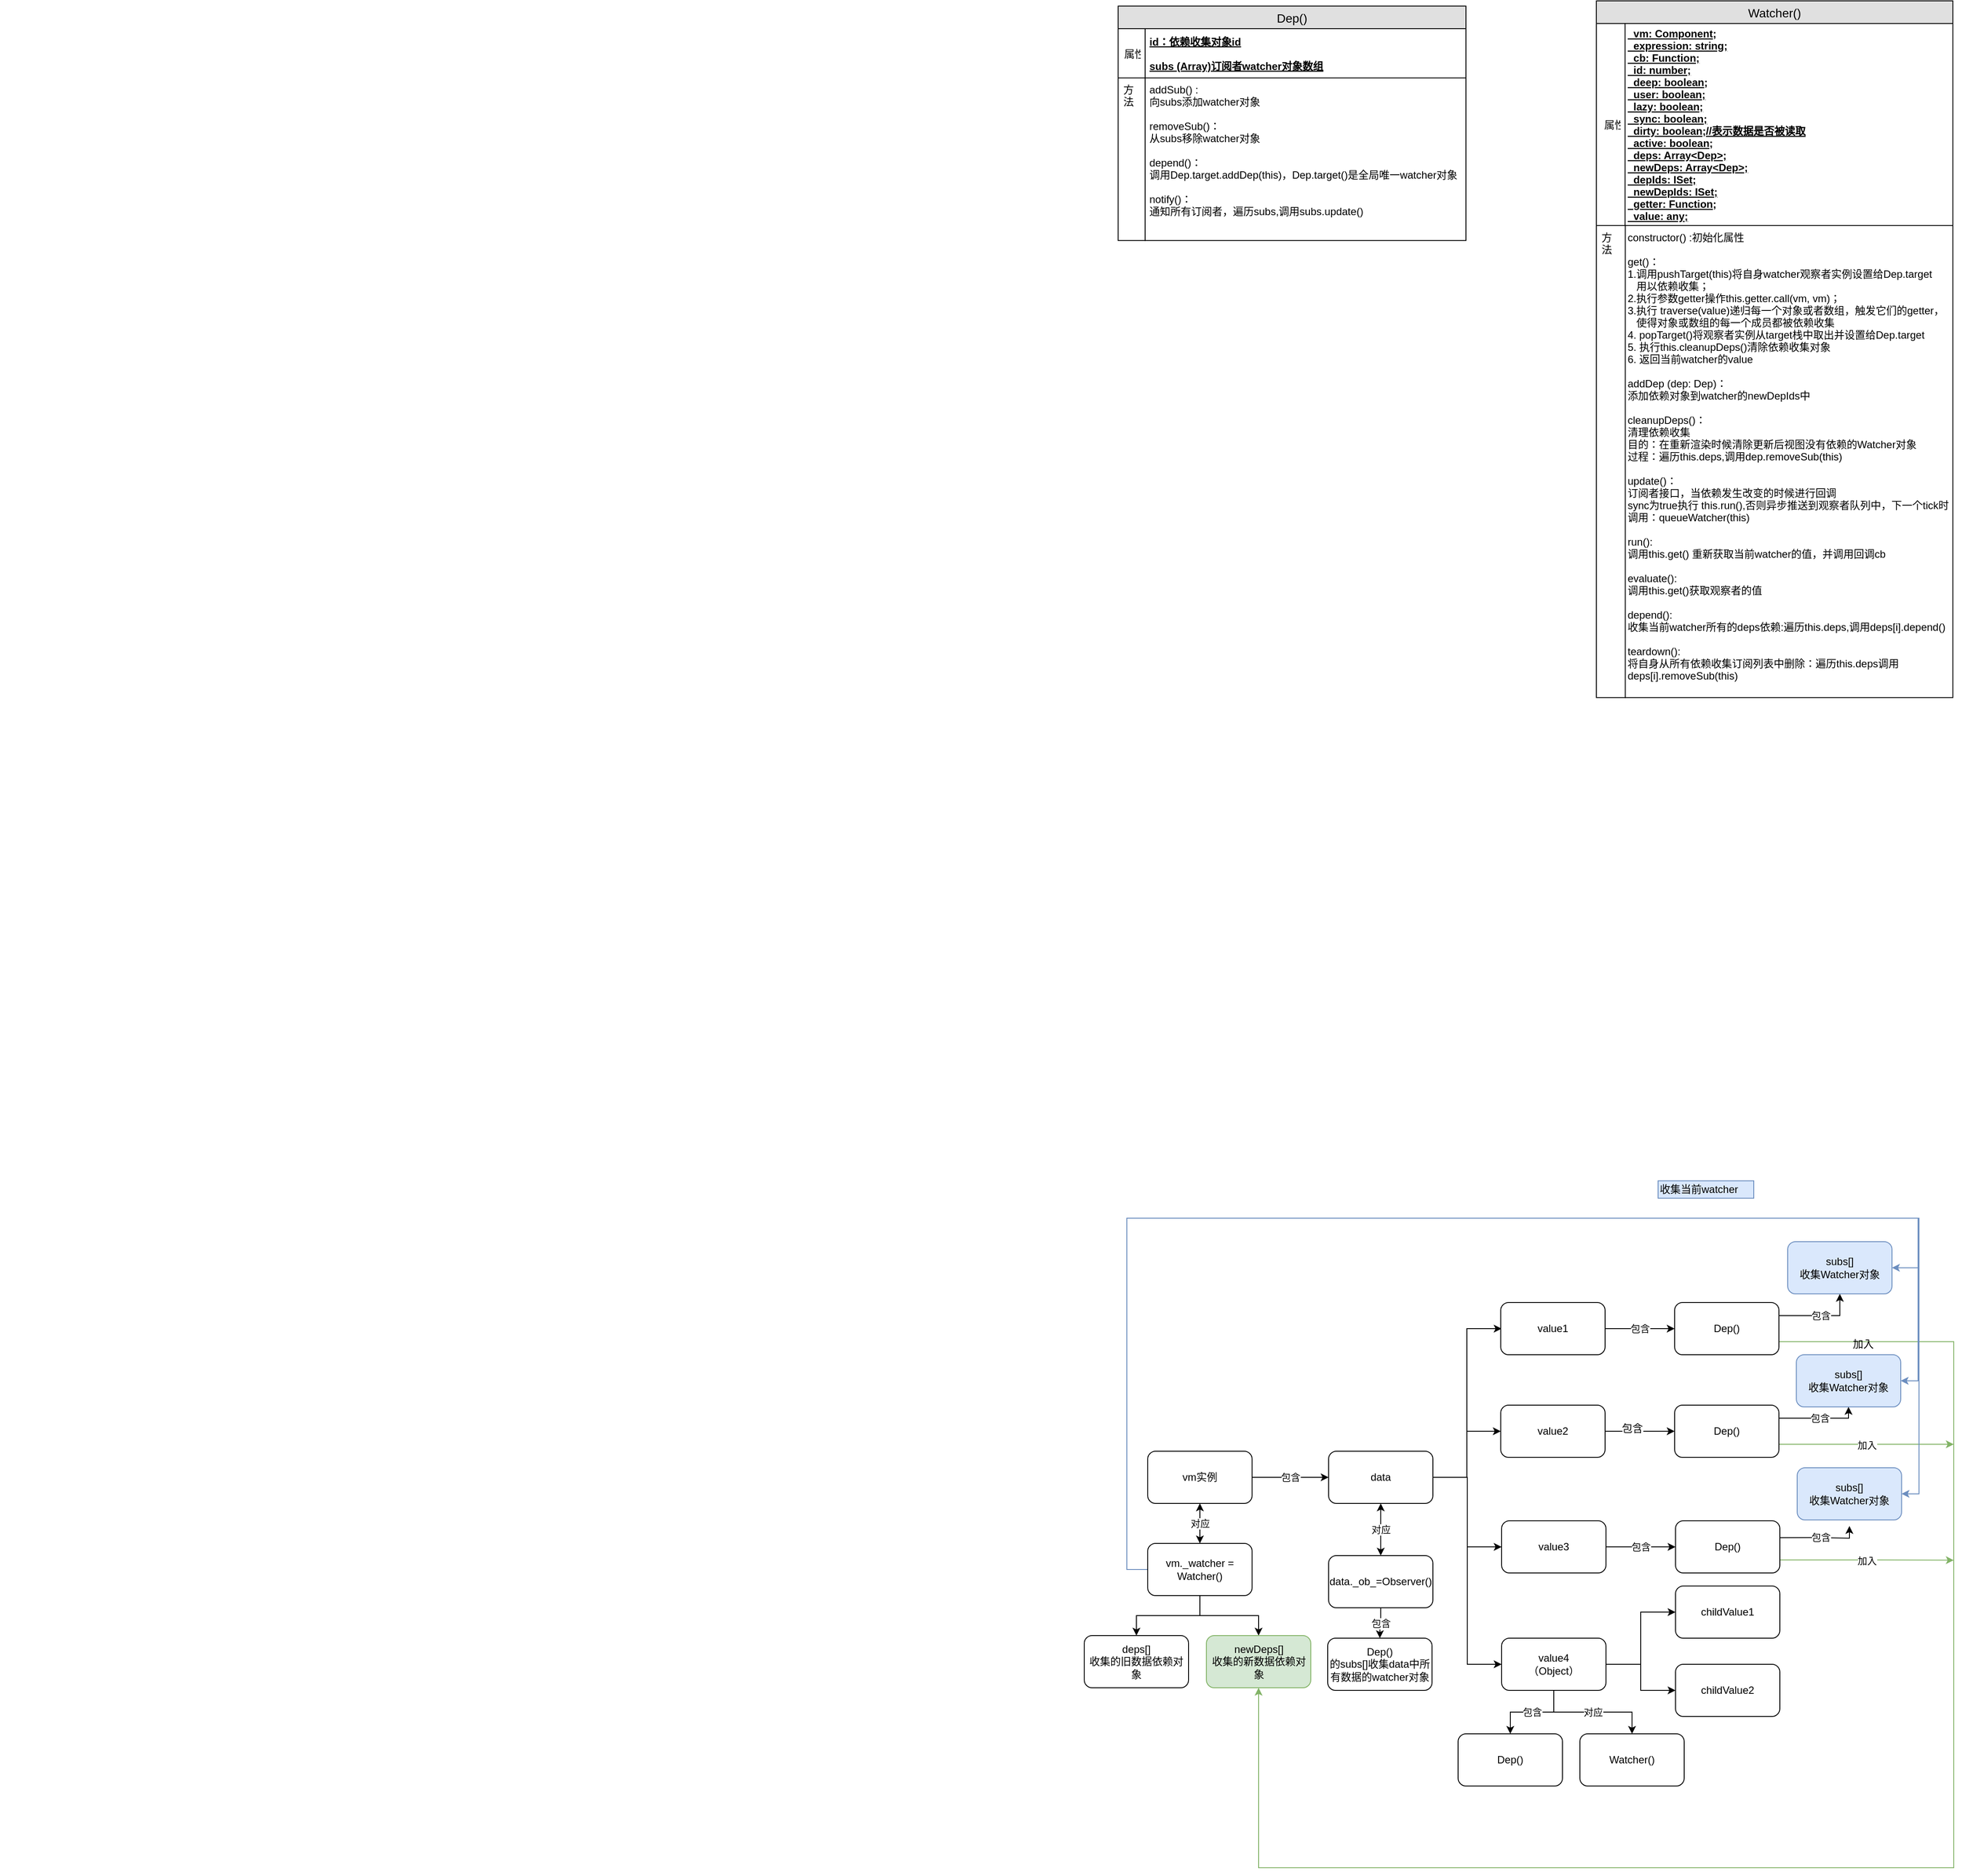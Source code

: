 <mxfile version="11.1.4" type="device"><diagram id="lIgJ7jbhBzjUKbRHkpYs" name="第 1 页"><mxGraphModel dx="773" dy="1744" grid="1" gridSize="10" guides="1" tooltips="1" connect="1" arrows="1" fold="1" page="1" pageScale="1" pageWidth="827" pageHeight="1169" math="0" shadow="0"><root><mxCell id="0"/><mxCell id="1" parent="0"/><mxCell id="kqBmbBbzcAhLonyB8V1L-1" value="&lt;span style=&quot;font-family: &amp;#34;helvetica&amp;#34; , &amp;#34;arial&amp;#34; , sans-serif ; font-size: 0px&quot;&gt;%3CmxGraphModel%3E%3Croot%3E%3CmxCell%20id%3D%220%22%2F%3E%3CmxCell%20id%3D%221%22%20parent%3D%220%22%2F%3E%3CmxCell%20id%3D%222%22%20value%3D%22%22%20style%3D%22group%22%20vertex%3D%221%22%20connectable%3D%220%22%20parent%3D%221%22%3E%3CmxGeometry%20x%3D%222000%22%20y%3D%22-332%22%20width%3D%22370%22%20height%3D%22140%22%20as%3D%22geometry%22%2F%3E%3C%2FmxCell%3E%3CmxCell%20id%3D%223%22%20value%3D%22%22%20style%3D%22group%22%20vertex%3D%221%22%20connectable%3D%220%22%20parent%3D%222%22%3E%3CmxGeometry%20width%3D%22370%22%20height%3D%22140%22%20as%3D%22geometry%22%2F%3E%3C%2FmxCell%3E%3CmxCell%20id%3D%224%22%20value%3D%22Dep()%22%20style%3D%22swimlane%3BfontStyle%3D0%3BchildLayout%3DstackLayout%3Bhorizontal%3D1%3BstartSize%3D26%3BfillColor%3D%23e0e0e0%3BhorizontalStack%3D0%3BresizeParent%3D1%3BresizeParentMax%3D0%3BresizeLast%3D0%3Bcollapsible%3D1%3BmarginBottom%3D0%3BswimlaneFillColor%3D%23ffffff%3Balign%3Dcenter%3BfontSize%3D14%3B%22%20vertex%3D%221%22%20parent%3D%223%22%3E%3CmxGeometry%20width%3D%22370%22%20height%3D%22140%22%20as%3D%22geometry%22%2F%3E%3C%2FmxCell%3E%3CmxCell%20id%3D%225%22%20value%3D%22id%EF%BC%9A%E4%BE%9D%E8%B5%96%E6%94%B6%E9%9B%86%E5%AF%B9%E8%B1%A1id%26%2310%3Bsubs%20(Array)%E8%AE%A2%E9%98%85%E8%80%85watcher%E5%AF%B9%E8%B1%A1%E6%95%B0%E7%BB%84%22%20style%3D%22shape%3DpartialRectangle%3Btop%3D0%3Bleft%3D0%3Bright%3D0%3Bbottom%3D1%3Balign%3Dleft%3BverticalAlign%3Dmiddle%3BfillColor%3Dnone%3BspacingLeft%3D34%3BspacingRight%3D4%3Boverflow%3Dhidden%3Brotatable%3D0%3Bpoints%3D%5B%5B0%2C0.5%5D%2C%5B1%2C0.5%5D%5D%3BportConstraint%3Deastwest%3BdropTarget%3D0%3BfontStyle%3D5%3BfontSize%3D12%3B%22%20vertex%3D%221%22%20parent%3D%224%22%3E%3CmxGeometry%20y%3D%2226%22%20width%3D%22370%22%20height%3D%2230%22%20as%3D%22geometry%22%2F%3E%3C%2FmxCell%3E%3CmxCell%20id%3D%226%22%20value%3D%22%E5%B1%9E%E6%80%A7%22%20style%3D%22shape%3DpartialRectangle%3Btop%3D0%3Bleft%3D0%3Bbottom%3D0%3BfillColor%3Dnone%3Balign%3Dleft%3BverticalAlign%3Dmiddle%3BspacingLeft%3D4%3BspacingRight%3D4%3Boverflow%3Dhidden%3Brotatable%3D0%3Bpoints%3D%5B%5D%3BportConstraint%3Deastwest%3Bpart%3D1%3BfontSize%3D12%3B%22%20vertex%3D%221%22%20connectable%3D%220%22%20parent%3D%225%22%3E%3CmxGeometry%20width%3D%2230%22%20height%3D%2230%22%20as%3D%22geometry%22%2F%3E%3C%2FmxCell%3E%3CmxCell%20id%3D%227%22%20value%3D%22addSub()%20%3A%E5%90%91subs%E6%B7%BB%E5%8A%A0watcher%E5%AF%B9%E8%B1%A1%26%2310%3BremoveSub()%EF%BC%9A%E4%BB%8Esubs%E7%A7%BB%E9%99%A4watcher%E5%AF%B9%E8%B1%A1%26%2310%3Bdepend()%EF%BC%9A%E8%B0%83%E7%94%A8Dep.target.addDep(this)%EF%BC%8C%26%2310%3B%C2%A0%20%C2%A0%20%C2%A0%20%C2%A0%20%C2%A0%20%C2%A0%20%C2%A0%20%C2%A0%20%C2%A0%20%C2%A0Dep.target()%E6%98%AF%E5%85%A8%E5%B1%80%E5%94%AF%E4%B8%80watcher%E5%AF%B9%E8%B1%A1%26%2310%3Bnotify()%EF%BC%9A%E9%80%9A%E7%9F%A5%E6%89%80%E6%9C%89%E8%AE%A2%E9%98%85%E8%80%85%EF%BC%8C%E9%81%8D%E5%8E%86subs%2C%E8%B0%83%E7%94%A8subs.update()%22%20style%3D%22shape%3DpartialRectangle%3Btop%3D0%3Bleft%3D0%3Bright%3D0%3Bbottom%3D0%3Balign%3Dleft%3BverticalAlign%3Dtop%3BfillColor%3Dnone%3BspacingLeft%3D34%3BspacingRight%3D4%3Boverflow%3Dhidden%3Brotatable%3D0%3Bpoints%3D%5B%5B0%2C0.5%5D%2C%5B1%2C0.5%5D%5D%3BportConstraint%3Deastwest%3BdropTarget%3D0%3BfontSize%3D12%3B%22%20vertex%3D%221%22%20parent%3D%224%22%3E%3CmxGeometry%20y%3D%2256%22%20width%3D%22370%22%20height%3D%2284%22%20as%3D%22geometry%22%2F%3E%3C%2FmxCell%3E%3CmxCell%20id%3D%228%22%20value%3D%22%E6%96%B9%26%2310%3B%E6%B3%95%22%20style%3D%22shape%3DpartialRectangle%3Btop%3D0%3Bleft%3D0%3Bbottom%3D0%3BfillColor%3Dnone%3Balign%3Dleft%3BverticalAlign%3Dtop%3BspacingLeft%3D4%3BspacingRight%3D4%3Boverflow%3Dhidden%3Brotatable%3D0%3Bpoints%3D%5B%5D%3BportConstraint%3Deastwest%3Bpart%3D1%3BfontSize%3D12%3B%22%20vertex%3D%221%22%20connectable%3D%220%22%20parent%3D%227%22%3E%3CmxGeometry%20width%3D%2228.67%22%20height%3D%2284%22%20as%3D%22geometry%22%2F%3E%3C%2FmxCell%3E%3C%2Froot%3E%3C%2FmxGraphModel%3E&lt;/span&gt;" style="text;html=1;resizable=0;points=[];autosize=1;align=left;verticalAlign=top;spacingTop=-4;" parent="1" vertex="1"><mxGeometry x="384" y="816" width="20" height="20" as="geometry"/></mxCell><mxCell id="kqBmbBbzcAhLonyB8V1L-2" value="&lt;span style=&quot;font-family: &amp;#34;helvetica&amp;#34; , &amp;#34;arial&amp;#34; , sans-serif ; font-size: 0px&quot;&gt;%3CmxGraphModel%3E%3Croot%3E%3CmxCell%20id%3D%220%22%2F%3E%3CmxCell%20id%3D%221%22%20parent%3D%220%22%2F%3E%3CmxCell%20id%3D%222%22%20value%3D%22%22%20style%3D%22group%22%20vertex%3D%221%22%20connectable%3D%220%22%20parent%3D%221%22%3E%3CmxGeometry%20x%3D%222000%22%20y%3D%22-332%22%20width%3D%22370%22%20height%3D%22140%22%20as%3D%22geometry%22%2F%3E%3C%2FmxCell%3E%3CmxCell%20id%3D%223%22%20value%3D%22%22%20style%3D%22group%22%20vertex%3D%221%22%20connectable%3D%220%22%20parent%3D%222%22%3E%3CmxGeometry%20width%3D%22370%22%20height%3D%22140%22%20as%3D%22geometry%22%2F%3E%3C%2FmxCell%3E%3CmxCell%20id%3D%224%22%20value%3D%22Dep()%22%20style%3D%22swimlane%3BfontStyle%3D0%3BchildLayout%3DstackLayout%3Bhorizontal%3D1%3BstartSize%3D26%3BfillColor%3D%23e0e0e0%3BhorizontalStack%3D0%3BresizeParent%3D1%3BresizeParentMax%3D0%3BresizeLast%3D0%3Bcollapsible%3D1%3BmarginBottom%3D0%3BswimlaneFillColor%3D%23ffffff%3Balign%3Dcenter%3BfontSize%3D14%3B%22%20vertex%3D%221%22%20parent%3D%223%22%3E%3CmxGeometry%20width%3D%22370%22%20height%3D%22140%22%20as%3D%22geometry%22%2F%3E%3C%2FmxCell%3E%3CmxCell%20id%3D%225%22%20value%3D%22id%EF%BC%9A%E4%BE%9D%E8%B5%96%E6%94%B6%E9%9B%86%E5%AF%B9%E8%B1%A1id%26%2310%3Bsubs%20(Array)%E8%AE%A2%E9%98%85%E8%80%85watcher%E5%AF%B9%E8%B1%A1%E6%95%B0%E7%BB%84%22%20style%3D%22shape%3DpartialRectangle%3Btop%3D0%3Bleft%3D0%3Bright%3D0%3Bbottom%3D1%3Balign%3Dleft%3BverticalAlign%3Dmiddle%3BfillColor%3Dnone%3BspacingLeft%3D34%3BspacingRight%3D4%3Boverflow%3Dhidden%3Brotatable%3D0%3Bpoints%3D%5B%5B0%2C0.5%5D%2C%5B1%2C0.5%5D%5D%3BportConstraint%3Deastwest%3BdropTarget%3D0%3BfontStyle%3D5%3BfontSize%3D12%3B%22%20vertex%3D%221%22%20parent%3D%224%22%3E%3CmxGeometry%20y%3D%2226%22%20width%3D%22370%22%20height%3D%2230%22%20as%3D%22geometry%22%2F%3E%3C%2FmxCell%3E%3CmxCell%20id%3D%226%22%20value%3D%22%E5%B1%9E%E6%80%A7%22%20style%3D%22shape%3DpartialRectangle%3Btop%3D0%3Bleft%3D0%3Bbottom%3D0%3BfillColor%3Dnone%3Balign%3Dleft%3BverticalAlign%3Dmiddle%3BspacingLeft%3D4%3BspacingRight%3D4%3Boverflow%3Dhidden%3Brotatable%3D0%3Bpoints%3D%5B%5D%3BportConstraint%3Deastwest%3Bpart%3D1%3BfontSize%3D12%3B%22%20vertex%3D%221%22%20connectable%3D%220%22%20parent%3D%225%22%3E%3CmxGeometry%20width%3D%2230%22%20height%3D%2230%22%20as%3D%22geometry%22%2F%3E%3C%2FmxCell%3E%3CmxCell%20id%3D%227%22%20value%3D%22addSub()%20%3A%E5%90%91subs%E6%B7%BB%E5%8A%A0watcher%E5%AF%B9%E8%B1%A1%26%2310%3BremoveSub()%EF%BC%9A%E4%BB%8Esubs%E7%A7%BB%E9%99%A4watcher%E5%AF%B9%E8%B1%A1%26%2310%3Bdepend()%EF%BC%9A%E8%B0%83%E7%94%A8Dep.target.addDep(this)%EF%BC%8C%26%2310%3B%C2%A0%20%C2%A0%20%C2%A0%20%C2%A0%20%C2%A0%20%C2%A0%20%C2%A0%20%C2%A0%20%C2%A0%20%C2%A0Dep.target()%E6%98%AF%E5%85%A8%E5%B1%80%E5%94%AF%E4%B8%80watcher%E5%AF%B9%E8%B1%A1%26%2310%3Bnotify()%EF%BC%9A%E9%80%9A%E7%9F%A5%E6%89%80%E6%9C%89%E8%AE%A2%E9%98%85%E8%80%85%EF%BC%8C%E9%81%8D%E5%8E%86subs%2C%E8%B0%83%E7%94%A8subs.update()%22%20style%3D%22shape%3DpartialRectangle%3Btop%3D0%3Bleft%3D0%3Bright%3D0%3Bbottom%3D0%3Balign%3Dleft%3BverticalAlign%3Dtop%3BfillColor%3Dnone%3BspacingLeft%3D34%3BspacingRight%3D4%3Boverflow%3Dhidden%3Brotatable%3D0%3Bpoints%3D%5B%5B0%2C0.5%5D%2C%5B1%2C0.5%5D%5D%3BportConstraint%3Deastwest%3BdropTarget%3D0%3BfontSize%3D12%3B%22%20vertex%3D%221%22%20parent%3D%224%22%3E%3CmxGeometry%20y%3D%2256%22%20width%3D%22370%22%20height%3D%2284%22%20as%3D%22geometry%22%2F%3E%3C%2FmxCell%3E%3CmxCell%20id%3D%228%22%20value%3D%22%E6%96%B9%26%2310%3B%E6%B3%95%22%20style%3D%22shape%3DpartialRectangle%3Btop%3D0%3Bleft%3D0%3Bbottom%3D0%3BfillColor%3Dnone%3Balign%3Dleft%3BverticalAlign%3Dtop%3BspacingLeft%3D4%3BspacingRight%3D4%3Boverflow%3Dhidden%3Brotatable%3D0%3Bpoints%3D%5B%5D%3BportConstraint%3Deastwest%3Bpart%3D1%3BfontSize%3D12%3B%22%20vertex%3D%221%22%20connectable%3D%220%22%20parent%3D%227%22%3E%3CmxGeometry%20width%3D%2228.67%22%20height%3D%2284%22%20as%3D%22geometry%22%2F%3E%3C%2FmxCell%3E%3C%2Froot%3E%3C%2FmxGraphModel%3E&lt;/span&gt;&lt;span style=&quot;font-family: &amp;#34;helvetica&amp;#34; , &amp;#34;arial&amp;#34; , sans-serif ; font-size: 0px&quot;&gt;%3CmxGraphModel%3E%3Croot%3E%3CmxCell%20id%3D%220%22%2F%3E%3CmxCell%20id%3D%221%22%20parent%3D%220%22%2F%3E%3CmxCell%20id%3D%222%22%20value%3D%22%22%20style%3D%22group%22%20vertex%3D%221%22%20connectable%3D%220%22%20parent%3D%221%22%3E%3CmxGeometry%20x%3D%222000%22%20y%3D%22-332%22%20width%3D%22370%22%20height%3D%22140%22%20as%3D%22geometry%22%2F%3E%3C%2FmxCell%3E%3CmxCell%20id%3D%223%22%20value%3D%22%22%20style%3D%22group%22%20vertex%3D%221%22%20connectable%3D%220%22%20parent%3D%222%22%3E%3CmxGeometry%20width%3D%22370%22%20height%3D%22140%22%20as%3D%22geometry%22%2F%3E%3C%2FmxCell%3E%3CmxCell%20id%3D%224%22%20value%3D%22Dep()%22%20style%3D%22swimlane%3BfontStyle%3D0%3BchildLayout%3DstackLayout%3Bhorizontal%3D1%3BstartSize%3D26%3BfillColor%3D%23e0e0e0%3BhorizontalStack%3D0%3BresizeParent%3D1%3BresizeParentMax%3D0%3BresizeLast%3D0%3Bcollapsible%3D1%3BmarginBottom%3D0%3BswimlaneFillColor%3D%23ffffff%3Balign%3Dcenter%3BfontSize%3D14%3B%22%20vertex%3D%221%22%20parent%3D%223%22%3E%3CmxGeometry%20width%3D%22370%22%20height%3D%22140%22%20as%3D%22geometry%22%2F%3E%3C%2FmxCell%3E%3CmxCell%20id%3D%225%22%20value%3D%22id%EF%BC%9A%E4%BE%9D%E8%B5%96%E6%94%B6%E9%9B%86%E5%AF%B9%E8%B1%A1id%26%2310%3Bsubs%20(Array)%E8%AE%A2%E9%98%85%E8%80%85watcher%E5%AF%B9%E8%B1%A1%E6%95%B0%E7%BB%84%22%20style%3D%22shape%3DpartialRectangle%3Btop%3D0%3Bleft%3D0%3Bright%3D0%3Bbottom%3D1%3Balign%3Dleft%3BverticalAlign%3Dmiddle%3BfillColor%3Dnone%3BspacingLeft%3D34%3BspacingRight%3D4%3Boverflow%3Dhidden%3Brotatable%3D0%3Bpoints%3D%5B%5B0%2C0.5%5D%2C%5B1%2C0.5%5D%5D%3BportConstraint%3Deastwest%3BdropTarget%3D0%3BfontStyle%3D5%3BfontSize%3D12%3B%22%20vertex%3D%221%22%20parent%3D%224%22%3E%3CmxGeometry%20y%3D%2226%22%20width%3D%22370%22%20height%3D%2230%22%20as%3D%22geometry%22%2F%3E%3C%2FmxCell%3E%3CmxCell%20id%3D%226%22%20value%3D%22%E5%B1%9E%E6%80%A7%22%20style%3D%22shape%3DpartialRectangle%3Btop%3D0%3Bleft%3D0%3Bbottom%3D0%3BfillColor%3Dnone%3Balign%3Dleft%3BverticalAlign%3Dmiddle%3BspacingLeft%3D4%3BspacingRight%3D4%3Boverflow%3Dhidden%3Brotatable%3D0%3Bpoints%3D%5B%5D%3BportConstraint%3Deastwest%3Bpart%3D1%3BfontSize%3D12%3B%22%20vertex%3D%221%22%20connectable%3D%220%22%20parent%3D%225%22%3E%3CmxGeometry%20width%3D%2230%22%20height%3D%2230%22%20as%3D%22geometry%22%2F%3E%3C%2FmxCell%3E%3CmxCell%20id%3D%227%22%20value%3D%22addSub()%20%3A%E5%90%91subs%E6%B7%BB%E5%8A%A0watcher%E5%AF%B9%E8%B1%A1%26%2310%3BremoveSub()%EF%BC%9A%E4%BB%8Esubs%E7%A7%BB%E9%99%A4watcher%E5%AF%B9%E8%B1%A1%26%2310%3Bdepend()%EF%BC%9A%E8%B0%83%E7%94%A8Dep.target.addDep(this)%EF%BC%8C%26%2310%3B%C2%A0%20%C2%A0%20%C2%A0%20%C2%A0%20%C2%A0%20%C2%A0%20%C2%A0%20%C2%A0%20%C2%A0%20%C2%A0Dep.target()%E6%98%AF%E5%85%A8%E5%B1%80%E5%94%AF%E4%B8%80watcher%E5%AF%B9%E8%B1%A1%26%2310%3Bnotify()%EF%BC%9A%E9%80%9A%E7%9F%A5%E6%89%80%E6%9C%89%E8%AE%A2%E9%98%85%E8%80%85%EF%BC%8C%E9%81%8D%E5%8E%86subs%2C%E8%B0%83%E7%94%A8subs.update()%22%20style%3D%22shape%3DpartialRectangle%3Btop%3D0%3Bleft%3D0%3Bright%3D0%3Bbottom%3D0%3Balign%3Dleft%3BverticalAlign%3Dtop%3BfillColor%3Dnone%3BspacingLeft%3D34%3BspacingRight%3D4%3Boverflow%3Dhidden%3Brotatable%3D0%3Bpoints%3D%5B%5B0%2C0.5%5D%2C%5B1%2C0.5%5D%5D%3BportConstraint%3Deastwest%3BdropTarget%3D0%3BfontSize%3D12%3B%22%20vertex%3D%221%22%20parent%3D%224%22%3E%3CmxGeometry%20y%3D%2256%22%20width%3D%22370%22%20height%3D%2284%22%20as%3D%22geometry%22%2F%3E%3C%2FmxCell%3E%3CmxCell%20id%3D%228%22%20value%3D%22%E6%96%B9%26%2310%3B%E6%B3%95%22%20style%3D%22shape%3DpartialRectangle%3Btop%3D0%3Bleft%3D0%3Bbottom%3D0%3BfillColor%3Dnone%3Balign%3Dleft%3BverticalAlign%3Dtop%3BspacingLeft%3D4%3BspacingRight%3D4%3Boverflow%3Dhidden%3Brotatable%3D0%3Bpoints%3D%5B%5D%3BportConstraint%3Deastwest%3Bpart%3D1%3BfontSize%3D12%3B%22%20vertex%3D%221%22%20connectable%3D%220%22%20parent%3D%227%22%3E%3CmxGeometry%20width%3D%2228.67%22%20height%3D%2284%22%20as%3D%22geometry%22%2F%3E%3C%2FmxCell%3E%3C%2Froot%3E%3C%2FmxGraphModel%3E&lt;/span&gt;" style="text;html=1;resizable=0;points=[];autosize=1;align=left;verticalAlign=top;spacingTop=-4;" parent="1" vertex="1"><mxGeometry x="244" y="306" width="20" height="20" as="geometry"/></mxCell><mxCell id="kqBmbBbzcAhLonyB8V1L-3" value="" style="group" parent="1" vertex="1" connectable="0"><mxGeometry x="1530" y="-324" width="400" height="270" as="geometry"/></mxCell><mxCell id="kqBmbBbzcAhLonyB8V1L-4" value="" style="group" parent="kqBmbBbzcAhLonyB8V1L-3" vertex="1" connectable="0"><mxGeometry width="400" height="270" as="geometry"/></mxCell><mxCell id="kqBmbBbzcAhLonyB8V1L-5" value="Dep()" style="swimlane;fontStyle=0;childLayout=stackLayout;horizontal=1;startSize=26;fillColor=#e0e0e0;horizontalStack=0;resizeParent=1;resizeParentMax=0;resizeLast=0;collapsible=1;marginBottom=0;swimlaneFillColor=#ffffff;align=center;fontSize=14;" parent="kqBmbBbzcAhLonyB8V1L-4" vertex="1"><mxGeometry width="400" height="269.571" as="geometry"/></mxCell><mxCell id="kqBmbBbzcAhLonyB8V1L-6" value="id：依赖收集对象id&#10;&#10;subs (Array)订阅者watcher对象数组" style="shape=partialRectangle;top=0;left=0;right=0;bottom=1;align=left;verticalAlign=middle;fillColor=none;spacingLeft=34;spacingRight=4;overflow=hidden;rotatable=0;points=[[0,0.5],[1,0.5]];portConstraint=eastwest;dropTarget=0;fontStyle=5;fontSize=12;" parent="kqBmbBbzcAhLonyB8V1L-5" vertex="1"><mxGeometry y="26" width="400" height="56.571" as="geometry"/></mxCell><mxCell id="kqBmbBbzcAhLonyB8V1L-7" value="属性" style="shape=partialRectangle;top=0;left=0;bottom=0;fillColor=none;align=left;verticalAlign=middle;spacingLeft=4;spacingRight=4;overflow=hidden;rotatable=0;points=[];portConstraint=eastwest;part=1;fontSize=12;" parent="kqBmbBbzcAhLonyB8V1L-6" vertex="1" connectable="0"><mxGeometry x="1" width="30" height="56.571" as="geometry"/></mxCell><mxCell id="kqBmbBbzcAhLonyB8V1L-8" value="addSub() :&#10;向subs添加watcher对象&#10;&#10;removeSub()：&#10;从subs移除watcher对象&#10;&#10;depend()：&#10;调用Dep.target.addDep(this)，Dep.target()是全局唯一watcher对象&#10;&#10;notify()：&#10;通知所有订阅者，遍历subs,调用subs.update()" style="shape=partialRectangle;top=0;left=0;right=0;bottom=0;align=left;verticalAlign=top;fillColor=none;spacingLeft=34;spacingRight=4;overflow=hidden;rotatable=0;points=[[0,0.5],[1,0.5]];portConstraint=eastwest;dropTarget=0;fontSize=12;" parent="kqBmbBbzcAhLonyB8V1L-5" vertex="1"><mxGeometry y="82.571" width="400" height="187" as="geometry"/></mxCell><mxCell id="kqBmbBbzcAhLonyB8V1L-9" value="方&#10;法" style="shape=partialRectangle;top=0;left=0;bottom=0;fillColor=none;align=left;verticalAlign=top;spacingLeft=4;spacingRight=4;overflow=hidden;rotatable=0;points=[];portConstraint=eastwest;part=1;fontSize=12;" parent="kqBmbBbzcAhLonyB8V1L-8" vertex="1" connectable="0"><mxGeometry width="30.995" height="187.0" as="geometry"/></mxCell><mxCell id="kqBmbBbzcAhLonyB8V1L-10" value="" style="group" parent="1" vertex="1" connectable="0"><mxGeometry x="2080" y="-330" width="410" height="800" as="geometry"/></mxCell><mxCell id="kqBmbBbzcAhLonyB8V1L-11" value="" style="group" parent="kqBmbBbzcAhLonyB8V1L-10" vertex="1" connectable="0"><mxGeometry width="410" height="800" as="geometry"/></mxCell><mxCell id="kqBmbBbzcAhLonyB8V1L-12" value="Watcher()" style="swimlane;fontStyle=0;childLayout=stackLayout;horizontal=1;startSize=26;fillColor=#e0e0e0;horizontalStack=0;resizeParent=1;resizeParentMax=0;resizeLast=0;collapsible=1;marginBottom=0;swimlaneFillColor=#ffffff;align=center;fontSize=14;" parent="kqBmbBbzcAhLonyB8V1L-11" vertex="1"><mxGeometry width="410" height="801.238" as="geometry"/></mxCell><mxCell id="kqBmbBbzcAhLonyB8V1L-13" value="  vm: Component;&#10;  expression: string;&#10;  cb: Function;&#10;  id: number;&#10;  deep: boolean;&#10;  user: boolean;&#10;  lazy: boolean;&#10;  sync: boolean;&#10;  dirty: boolean;//表示数据是否被读取&#10;  active: boolean;&#10;  deps: Array&lt;Dep&gt;;&#10;  newDeps: Array&lt;Dep&gt;;&#10;  depIds: ISet;&#10;  newDepIds: ISet;&#10;  getter: Function;&#10;  value: any;" style="shape=partialRectangle;top=0;left=0;right=0;bottom=1;align=left;verticalAlign=middle;fillColor=none;spacingLeft=34;spacingRight=4;overflow=hidden;rotatable=0;points=[[0,0.5],[1,0.5]];portConstraint=eastwest;dropTarget=0;fontStyle=5;fontSize=12;" parent="kqBmbBbzcAhLonyB8V1L-12" vertex="1"><mxGeometry y="26" width="410" height="232.381" as="geometry"/></mxCell><mxCell id="kqBmbBbzcAhLonyB8V1L-14" value="属性" style="shape=partialRectangle;top=0;left=0;bottom=0;fillColor=none;align=left;verticalAlign=middle;spacingLeft=4;spacingRight=4;overflow=hidden;rotatable=0;points=[];portConstraint=eastwest;part=1;fontSize=12;" parent="kqBmbBbzcAhLonyB8V1L-13" vertex="1" connectable="0"><mxGeometry x="3" width="30" height="232.381" as="geometry"/></mxCell><mxCell id="kqBmbBbzcAhLonyB8V1L-15" value="constructor() :初始化属性&#10;&#10;get()：&#10;1.调用pushTarget(this)将自身watcher观察者实例设置给Dep.target&#10;   用以依赖收集；&#10;2.执行参数getter操作this.getter.call(vm, vm)；&#10;3.执行 traverse(value)递归每一个对象或者数组，触发它们的getter，&#10;   使得对象或数组的每一个成员都被依赖收集&#10;4. popTarget()将观察者实例从target栈中取出并设置给Dep.target&#10;5. 执行this.cleanupDeps()清除依赖收集对象&#10;6. 返回当前watcher的value&#10;&#10;addDep (dep: Dep)：&#10;添加依赖对象到watcher的newDepIds中&#10;&#10;cleanupDeps()：&#10;清理依赖收集&#10;目的：在重新渲染时候清除更新后视图没有依赖的Watcher对象&#10;过程：遍历this.deps,调用dep.removeSub(this)&#10;&#10;update()： &#10;订阅者接口，当依赖发生改变的时候进行回调&#10;sync为true执行 this.run(),否则异步推送到观察者队列中，下一个tick时&#10;调用：queueWatcher(this)&#10;&#10;run():&#10;调用this.get() 重新获取当前watcher的值，并调用回调cb&#10;&#10;evaluate():&#10;调用this.get()获取观察者的值&#10;&#10;depend():&#10;收集当前watcher所有的deps依赖:遍历this.deps,调用deps[i].depend()&#10;&#10;teardown():&#10;将自身从所有依赖收集订阅列表中删除：遍历this.deps调用&#10;deps[i].removeSub(this)" style="shape=partialRectangle;top=0;left=0;right=0;bottom=0;align=left;verticalAlign=top;fillColor=none;spacingLeft=34;spacingRight=4;overflow=hidden;rotatable=0;points=[[0,0.5],[1,0.5]];portConstraint=eastwest;dropTarget=0;fontSize=12;" parent="kqBmbBbzcAhLonyB8V1L-12" vertex="1"><mxGeometry y="258.381" width="410" height="542.857" as="geometry"/></mxCell><mxCell id="kqBmbBbzcAhLonyB8V1L-16" value="方&#10;法" style="shape=partialRectangle;top=0;left=0;bottom=0;fillColor=none;align=left;verticalAlign=top;spacingLeft=4;spacingRight=4;overflow=hidden;rotatable=0;points=[];portConstraint=eastwest;part=1;fontSize=12;" parent="kqBmbBbzcAhLonyB8V1L-15" vertex="1" connectable="0"><mxGeometry width="33.243" height="542.857" as="geometry"/></mxCell><mxCell id="4JBM2HdN3WiAeT7kBQm5-3" value="" style="edgeStyle=orthogonalEdgeStyle;rounded=0;orthogonalLoop=1;jettySize=auto;html=1;exitX=1;exitY=0.5;exitDx=0;exitDy=0;" parent="1" source="4JBM2HdN3WiAeT7kBQm5-1" edge="1"><mxGeometry relative="1" as="geometry"><mxPoint x="1890.833" y="1338.333" as="sourcePoint"/><mxPoint x="1971" y="1197" as="targetPoint"/><Array as="points"><mxPoint x="1931" y="1368"/><mxPoint x="1931" y="1197"/></Array></mxGeometry></mxCell><mxCell id="4JBM2HdN3WiAeT7kBQm5-4" style="edgeStyle=orthogonalEdgeStyle;rounded=0;orthogonalLoop=1;jettySize=auto;html=1;exitX=1;exitY=0.5;exitDx=0;exitDy=0;" parent="1" source="4JBM2HdN3WiAeT7kBQm5-1" target="4JBM2HdN3WiAeT7kBQm5-5" edge="1"><mxGeometry relative="1" as="geometry"><mxPoint x="1970" y="1315" as="targetPoint"/><mxPoint x="1890.833" y="1338.333" as="sourcePoint"/></mxGeometry></mxCell><mxCell id="4JBM2HdN3WiAeT7kBQm5-8" style="edgeStyle=orthogonalEdgeStyle;rounded=0;orthogonalLoop=1;jettySize=auto;html=1;entryX=0;entryY=0.5;entryDx=0;entryDy=0;" parent="1" source="4JBM2HdN3WiAeT7kBQm5-1" target="4JBM2HdN3WiAeT7kBQm5-6" edge="1"><mxGeometry relative="1" as="geometry"/></mxCell><mxCell id="4JBM2HdN3WiAeT7kBQm5-9" style="edgeStyle=orthogonalEdgeStyle;rounded=0;orthogonalLoop=1;jettySize=auto;html=1;entryX=0;entryY=0.5;entryDx=0;entryDy=0;" parent="1" source="4JBM2HdN3WiAeT7kBQm5-1" target="4JBM2HdN3WiAeT7kBQm5-7" edge="1"><mxGeometry relative="1" as="geometry"/></mxCell><mxCell id="4JBM2HdN3WiAeT7kBQm5-1" value="data" style="rounded=1;whiteSpace=wrap;html=1;" parent="1" vertex="1"><mxGeometry x="1772" y="1338" width="120" height="60" as="geometry"/></mxCell><mxCell id="4JBM2HdN3WiAeT7kBQm5-39" value="包含" style="edgeStyle=orthogonalEdgeStyle;rounded=0;orthogonalLoop=1;jettySize=auto;html=1;" parent="1" source="4JBM2HdN3WiAeT7kBQm5-20" target="4JBM2HdN3WiAeT7kBQm5-1" edge="1"><mxGeometry relative="1" as="geometry"/></mxCell><mxCell id="4JBM2HdN3WiAeT7kBQm5-20" value="vm实例" style="rounded=1;whiteSpace=wrap;html=1;" parent="1" vertex="1"><mxGeometry x="1564" y="1338" width="120" height="60" as="geometry"/></mxCell><mxCell id="4JBM2HdN3WiAeT7kBQm5-13" value="包含" style="edgeStyle=orthogonalEdgeStyle;rounded=0;orthogonalLoop=1;jettySize=auto;html=1;" parent="1" source="4JBM2HdN3WiAeT7kBQm5-2" target="4JBM2HdN3WiAeT7kBQm5-12" edge="1"><mxGeometry relative="1" as="geometry"/></mxCell><mxCell id="4JBM2HdN3WiAeT7kBQm5-2" value="value1" style="rounded=1;whiteSpace=wrap;html=1;" parent="1" vertex="1"><mxGeometry x="1970" y="1167" width="120" height="60" as="geometry"/></mxCell><mxCell id="4JBM2HdN3WiAeT7kBQm5-57" value="包含" style="edgeStyle=orthogonalEdgeStyle;rounded=0;orthogonalLoop=1;jettySize=auto;html=1;exitX=1;exitY=0.25;exitDx=0;exitDy=0;" parent="1" source="4JBM2HdN3WiAeT7kBQm5-12" target="4JBM2HdN3WiAeT7kBQm5-56" edge="1"><mxGeometry relative="1" as="geometry"/></mxCell><mxCell id="4JBM2HdN3WiAeT7kBQm5-63" style="edgeStyle=orthogonalEdgeStyle;rounded=0;orthogonalLoop=1;jettySize=auto;html=1;exitX=1;exitY=0.75;exitDx=0;exitDy=0;entryX=0.5;entryY=1;entryDx=0;entryDy=0;fillColor=#d5e8d4;strokeColor=#82b366;" parent="1" source="4JBM2HdN3WiAeT7kBQm5-12" target="4JBM2HdN3WiAeT7kBQm5-44" edge="1"><mxGeometry relative="1" as="geometry"><Array as="points"><mxPoint x="2491" y="1212"/><mxPoint x="2491" y="1817"/><mxPoint x="1692" y="1817"/></Array></mxGeometry></mxCell><mxCell id="4JBM2HdN3WiAeT7kBQm5-12" value="Dep()" style="rounded=1;whiteSpace=wrap;html=1;" parent="1" vertex="1"><mxGeometry x="2170" y="1167" width="120" height="60" as="geometry"/></mxCell><mxCell id="4JBM2HdN3WiAeT7kBQm5-56" value="subs[]&lt;br&gt;收集Watcher对象" style="rounded=1;whiteSpace=wrap;html=1;fillColor=#dae8fc;strokeColor=#6c8ebf;" parent="1" vertex="1"><mxGeometry x="2300" y="1097" width="120" height="60" as="geometry"/></mxCell><mxCell id="4JBM2HdN3WiAeT7kBQm5-15" value="" style="edgeStyle=orthogonalEdgeStyle;rounded=0;orthogonalLoop=1;jettySize=auto;html=1;" parent="1" source="4JBM2HdN3WiAeT7kBQm5-5" target="4JBM2HdN3WiAeT7kBQm5-14" edge="1"><mxGeometry relative="1" as="geometry"/></mxCell><mxCell id="4JBM2HdN3WiAeT7kBQm5-28" value="包含" style="text;html=1;resizable=0;points=[];align=center;verticalAlign=middle;labelBackgroundColor=#ffffff;" parent="4JBM2HdN3WiAeT7kBQm5-15" vertex="1" connectable="0"><mxGeometry x="-0.222" y="3" relative="1" as="geometry"><mxPoint as="offset"/></mxGeometry></mxCell><mxCell id="4JBM2HdN3WiAeT7kBQm5-5" value="&lt;span style=&quot;white-space: normal&quot;&gt;value2&lt;/span&gt;" style="rounded=1;whiteSpace=wrap;html=1;" parent="1" vertex="1"><mxGeometry x="1970" y="1285" width="120" height="60" as="geometry"/></mxCell><mxCell id="4JBM2HdN3WiAeT7kBQm5-59" value="包含" style="edgeStyle=orthogonalEdgeStyle;rounded=0;orthogonalLoop=1;jettySize=auto;html=1;exitX=1;exitY=0.25;exitDx=0;exitDy=0;entryX=0.5;entryY=1;entryDx=0;entryDy=0;" parent="1" source="4JBM2HdN3WiAeT7kBQm5-14" target="4JBM2HdN3WiAeT7kBQm5-58" edge="1"><mxGeometry relative="1" as="geometry"><Array as="points"><mxPoint x="2370" y="1300"/></Array></mxGeometry></mxCell><mxCell id="4JBM2HdN3WiAeT7kBQm5-64" value="加入" style="edgeStyle=orthogonalEdgeStyle;rounded=0;orthogonalLoop=1;jettySize=auto;html=1;exitX=1;exitY=0.75;exitDx=0;exitDy=0;fillColor=#d5e8d4;strokeColor=#82b366;" parent="1" source="4JBM2HdN3WiAeT7kBQm5-14" edge="1"><mxGeometry relative="1" as="geometry"><mxPoint x="2491" y="1330" as="targetPoint"/></mxGeometry></mxCell><mxCell id="4JBM2HdN3WiAeT7kBQm5-14" value="Dep()" style="rounded=1;whiteSpace=wrap;html=1;" parent="1" vertex="1"><mxGeometry x="2170" y="1285" width="120" height="60" as="geometry"/></mxCell><mxCell id="4JBM2HdN3WiAeT7kBQm5-58" value="subs[]&lt;br&gt;收集Watcher对象" style="rounded=1;whiteSpace=wrap;html=1;fillColor=#dae8fc;strokeColor=#6c8ebf;" parent="1" vertex="1"><mxGeometry x="2310" y="1227" width="120" height="60" as="geometry"/></mxCell><mxCell id="4JBM2HdN3WiAeT7kBQm5-17" value="包含" style="edgeStyle=orthogonalEdgeStyle;rounded=0;orthogonalLoop=1;jettySize=auto;html=1;" parent="1" source="4JBM2HdN3WiAeT7kBQm5-6" target="4JBM2HdN3WiAeT7kBQm5-16" edge="1"><mxGeometry relative="1" as="geometry"/></mxCell><mxCell id="4JBM2HdN3WiAeT7kBQm5-6" value="&lt;span style=&quot;white-space: normal&quot;&gt;value3&lt;/span&gt;" style="rounded=1;whiteSpace=wrap;html=1;" parent="1" vertex="1"><mxGeometry x="1971" y="1418" width="120" height="60" as="geometry"/></mxCell><mxCell id="4JBM2HdN3WiAeT7kBQm5-61" value="包含" style="edgeStyle=orthogonalEdgeStyle;rounded=0;orthogonalLoop=1;jettySize=auto;html=1;entryX=0.5;entryY=1;entryDx=0;entryDy=0;" parent="1" edge="1"><mxGeometry relative="1" as="geometry"><mxPoint x="2291" y="1437.333" as="sourcePoint"/><mxPoint x="2371" y="1424" as="targetPoint"/><Array as="points"><mxPoint x="2331" y="1438"/><mxPoint x="2371" y="1438"/></Array></mxGeometry></mxCell><mxCell id="4JBM2HdN3WiAeT7kBQm5-65" value="加入" style="edgeStyle=orthogonalEdgeStyle;rounded=0;orthogonalLoop=1;jettySize=auto;html=1;exitX=1;exitY=0.75;exitDx=0;exitDy=0;fillColor=#d5e8d4;strokeColor=#82b366;" parent="1" source="4JBM2HdN3WiAeT7kBQm5-16" edge="1"><mxGeometry relative="1" as="geometry"><mxPoint x="2491" y="1463.333" as="targetPoint"/></mxGeometry></mxCell><mxCell id="4JBM2HdN3WiAeT7kBQm5-16" value="Dep()" style="rounded=1;whiteSpace=wrap;html=1;" parent="1" vertex="1"><mxGeometry x="2171" y="1418" width="120" height="60" as="geometry"/></mxCell><mxCell id="4JBM2HdN3WiAeT7kBQm5-60" value="subs[]&lt;br&gt;收集Watcher对象" style="rounded=1;whiteSpace=wrap;html=1;fillColor=#dae8fc;strokeColor=#6c8ebf;" parent="1" vertex="1"><mxGeometry x="2311" y="1357" width="120" height="60" as="geometry"/></mxCell><mxCell id="4JBM2HdN3WiAeT7kBQm5-19" value="对应" style="edgeStyle=orthogonalEdgeStyle;rounded=0;orthogonalLoop=1;jettySize=auto;html=1;" parent="1" source="4JBM2HdN3WiAeT7kBQm5-7" target="4JBM2HdN3WiAeT7kBQm5-18" edge="1"><mxGeometry relative="1" as="geometry"/></mxCell><mxCell id="4JBM2HdN3WiAeT7kBQm5-31" value="包含" style="edgeStyle=orthogonalEdgeStyle;rounded=0;orthogonalLoop=1;jettySize=auto;html=1;" parent="1" source="4JBM2HdN3WiAeT7kBQm5-7" target="4JBM2HdN3WiAeT7kBQm5-30" edge="1"><mxGeometry relative="1" as="geometry"/></mxCell><mxCell id="4JBM2HdN3WiAeT7kBQm5-35" value="" style="edgeStyle=orthogonalEdgeStyle;rounded=0;orthogonalLoop=1;jettySize=auto;html=1;" parent="1" source="4JBM2HdN3WiAeT7kBQm5-7" target="4JBM2HdN3WiAeT7kBQm5-34" edge="1"><mxGeometry relative="1" as="geometry"/></mxCell><mxCell id="4JBM2HdN3WiAeT7kBQm5-38" style="edgeStyle=orthogonalEdgeStyle;rounded=0;orthogonalLoop=1;jettySize=auto;html=1;entryX=0;entryY=0.5;entryDx=0;entryDy=0;" parent="1" source="4JBM2HdN3WiAeT7kBQm5-7" target="4JBM2HdN3WiAeT7kBQm5-37" edge="1"><mxGeometry relative="1" as="geometry"/></mxCell><mxCell id="4JBM2HdN3WiAeT7kBQm5-7" value="&lt;span style=&quot;white-space: normal&quot;&gt;value4&lt;br&gt;（Object）&lt;br&gt;&lt;/span&gt;" style="rounded=1;whiteSpace=wrap;html=1;" parent="1" vertex="1"><mxGeometry x="1971" y="1553" width="120" height="60" as="geometry"/></mxCell><mxCell id="4JBM2HdN3WiAeT7kBQm5-34" value="&lt;span style=&quot;white-space: normal&quot;&gt;childValue1&lt;br&gt;&lt;/span&gt;" style="rounded=1;whiteSpace=wrap;html=1;" parent="1" vertex="1"><mxGeometry x="2171" y="1493" width="120" height="60" as="geometry"/></mxCell><mxCell id="4JBM2HdN3WiAeT7kBQm5-30" value="&lt;span style=&quot;white-space: normal&quot;&gt;Dep()&lt;br&gt;&lt;/span&gt;" style="rounded=1;whiteSpace=wrap;html=1;" parent="1" vertex="1"><mxGeometry x="1921" y="1663" width="120" height="60" as="geometry"/></mxCell><mxCell id="4JBM2HdN3WiAeT7kBQm5-18" value="&lt;span style=&quot;white-space: normal&quot;&gt;Watcher()&lt;/span&gt;" style="rounded=1;whiteSpace=wrap;html=1;" parent="1" vertex="1"><mxGeometry x="2061" y="1663" width="120" height="60" as="geometry"/></mxCell><mxCell id="4JBM2HdN3WiAeT7kBQm5-26" value="包含" style="edgeStyle=orthogonalEdgeStyle;rounded=0;orthogonalLoop=1;jettySize=auto;html=1;" parent="1" source="4JBM2HdN3WiAeT7kBQm5-10" target="4JBM2HdN3WiAeT7kBQm5-25" edge="1"><mxGeometry relative="1" as="geometry"/></mxCell><mxCell id="4JBM2HdN3WiAeT7kBQm5-10" value="data._ob_=Observer()" style="rounded=1;whiteSpace=wrap;html=1;" parent="1" vertex="1"><mxGeometry x="1772" y="1458" width="120" height="60" as="geometry"/></mxCell><mxCell id="4JBM2HdN3WiAeT7kBQm5-25" value="Dep()&lt;br&gt;的subs[]收集data中所有数据的watcher对象" style="rounded=1;whiteSpace=wrap;html=1;" parent="1" vertex="1"><mxGeometry x="1771" y="1553" width="120" height="60" as="geometry"/></mxCell><mxCell id="4JBM2HdN3WiAeT7kBQm5-27" value="对应" style="endArrow=classic;startArrow=classic;html=1;exitX=0.5;exitY=0;exitDx=0;exitDy=0;" parent="1" source="4JBM2HdN3WiAeT7kBQm5-10" target="4JBM2HdN3WiAeT7kBQm5-1" edge="1"><mxGeometry width="50" height="50" relative="1" as="geometry"><mxPoint x="1821" y="1458" as="sourcePoint"/><mxPoint x="1871" y="1408" as="targetPoint"/></mxGeometry></mxCell><mxCell id="4JBM2HdN3WiAeT7kBQm5-37" value="&lt;span style=&quot;white-space: normal&quot;&gt;childValue2&lt;br&gt;&lt;/span&gt;" style="rounded=1;whiteSpace=wrap;html=1;" parent="1" vertex="1"><mxGeometry x="2171" y="1583" width="120" height="60" as="geometry"/></mxCell><mxCell id="4JBM2HdN3WiAeT7kBQm5-43" value="" style="edgeStyle=orthogonalEdgeStyle;rounded=0;orthogonalLoop=1;jettySize=auto;html=1;" parent="1" source="4JBM2HdN3WiAeT7kBQm5-40" target="4JBM2HdN3WiAeT7kBQm5-42" edge="1"><mxGeometry relative="1" as="geometry"/></mxCell><mxCell id="4JBM2HdN3WiAeT7kBQm5-45" style="edgeStyle=orthogonalEdgeStyle;rounded=0;orthogonalLoop=1;jettySize=auto;html=1;" parent="1" source="4JBM2HdN3WiAeT7kBQm5-40" target="4JBM2HdN3WiAeT7kBQm5-44" edge="1"><mxGeometry relative="1" as="geometry"/></mxCell><mxCell id="BBPw7ubb-HQoXOtr2yrH-1" style="edgeStyle=orthogonalEdgeStyle;rounded=0;orthogonalLoop=1;jettySize=auto;html=1;entryX=1;entryY=0.5;entryDx=0;entryDy=0;fillColor=#dae8fc;strokeColor=#6c8ebf;" edge="1" parent="1" source="4JBM2HdN3WiAeT7kBQm5-40" target="4JBM2HdN3WiAeT7kBQm5-56"><mxGeometry relative="1" as="geometry"><Array as="points"><mxPoint x="1540" y="1474"/><mxPoint x="1540" y="1070"/><mxPoint x="2450" y="1070"/><mxPoint x="2450" y="1127"/></Array></mxGeometry></mxCell><mxCell id="BBPw7ubb-HQoXOtr2yrH-2" style="edgeStyle=orthogonalEdgeStyle;rounded=0;orthogonalLoop=1;jettySize=auto;html=1;entryX=1;entryY=0.5;entryDx=0;entryDy=0;fillColor=#dae8fc;strokeColor=#6c8ebf;" edge="1" parent="1" source="4JBM2HdN3WiAeT7kBQm5-40" target="4JBM2HdN3WiAeT7kBQm5-58"><mxGeometry relative="1" as="geometry"><Array as="points"><mxPoint x="1540" y="1474"/><mxPoint x="1540" y="1070"/><mxPoint x="2450" y="1070"/><mxPoint x="2450" y="1257"/></Array></mxGeometry></mxCell><mxCell id="BBPw7ubb-HQoXOtr2yrH-3" style="edgeStyle=orthogonalEdgeStyle;rounded=0;orthogonalLoop=1;jettySize=auto;html=1;entryX=1;entryY=0.5;entryDx=0;entryDy=0;fillColor=#dae8fc;strokeColor=#6c8ebf;" edge="1" parent="1" source="4JBM2HdN3WiAeT7kBQm5-40" target="4JBM2HdN3WiAeT7kBQm5-60"><mxGeometry relative="1" as="geometry"><Array as="points"><mxPoint x="1540" y="1474"/><mxPoint x="1540" y="1070"/><mxPoint x="2451" y="1070"/><mxPoint x="2451" y="1387"/></Array></mxGeometry></mxCell><mxCell id="4JBM2HdN3WiAeT7kBQm5-40" value="vm._watcher = Watcher()" style="rounded=1;whiteSpace=wrap;html=1;" parent="1" vertex="1"><mxGeometry x="1564" y="1444" width="120" height="60" as="geometry"/></mxCell><mxCell id="4JBM2HdN3WiAeT7kBQm5-42" value="deps[]&lt;br&gt;收集的旧数据依赖对象" style="rounded=1;whiteSpace=wrap;html=1;" parent="1" vertex="1"><mxGeometry x="1491" y="1550" width="120" height="60" as="geometry"/></mxCell><mxCell id="4JBM2HdN3WiAeT7kBQm5-41" value="对应" style="endArrow=classic;startArrow=classic;html=1;entryX=0.5;entryY=1;entryDx=0;entryDy=0;" parent="1" source="4JBM2HdN3WiAeT7kBQm5-40" target="4JBM2HdN3WiAeT7kBQm5-20" edge="1"><mxGeometry width="50" height="50" relative="1" as="geometry"><mxPoint x="1464" y="1438" as="sourcePoint"/><mxPoint x="1514" y="1388" as="targetPoint"/></mxGeometry></mxCell><mxCell id="4JBM2HdN3WiAeT7kBQm5-44" value="newDeps[]&lt;br&gt;收集的新数据依赖对象" style="rounded=1;whiteSpace=wrap;html=1;fillColor=#d5e8d4;strokeColor=#82b366;" parent="1" vertex="1"><mxGeometry x="1631.5" y="1550" width="120" height="60" as="geometry"/></mxCell><mxCell id="4JBM2HdN3WiAeT7kBQm5-66" value="加入" style="text;html=1;resizable=0;points=[];autosize=1;align=left;verticalAlign=top;spacingTop=-4;" parent="1" vertex="1"><mxGeometry x="2373" y="1205" width="40" height="20" as="geometry"/></mxCell><mxCell id="4JBM2HdN3WiAeT7kBQm5-70" value="收集当前watcher" style="text;html=1;resizable=0;points=[];autosize=1;align=left;verticalAlign=top;spacingTop=-4;fillColor=#dae8fc;strokeColor=#6c8ebf;" parent="1" vertex="1"><mxGeometry x="2151" y="1027" width="110" height="20" as="geometry"/></mxCell></root></mxGraphModel></diagram></mxfile>
